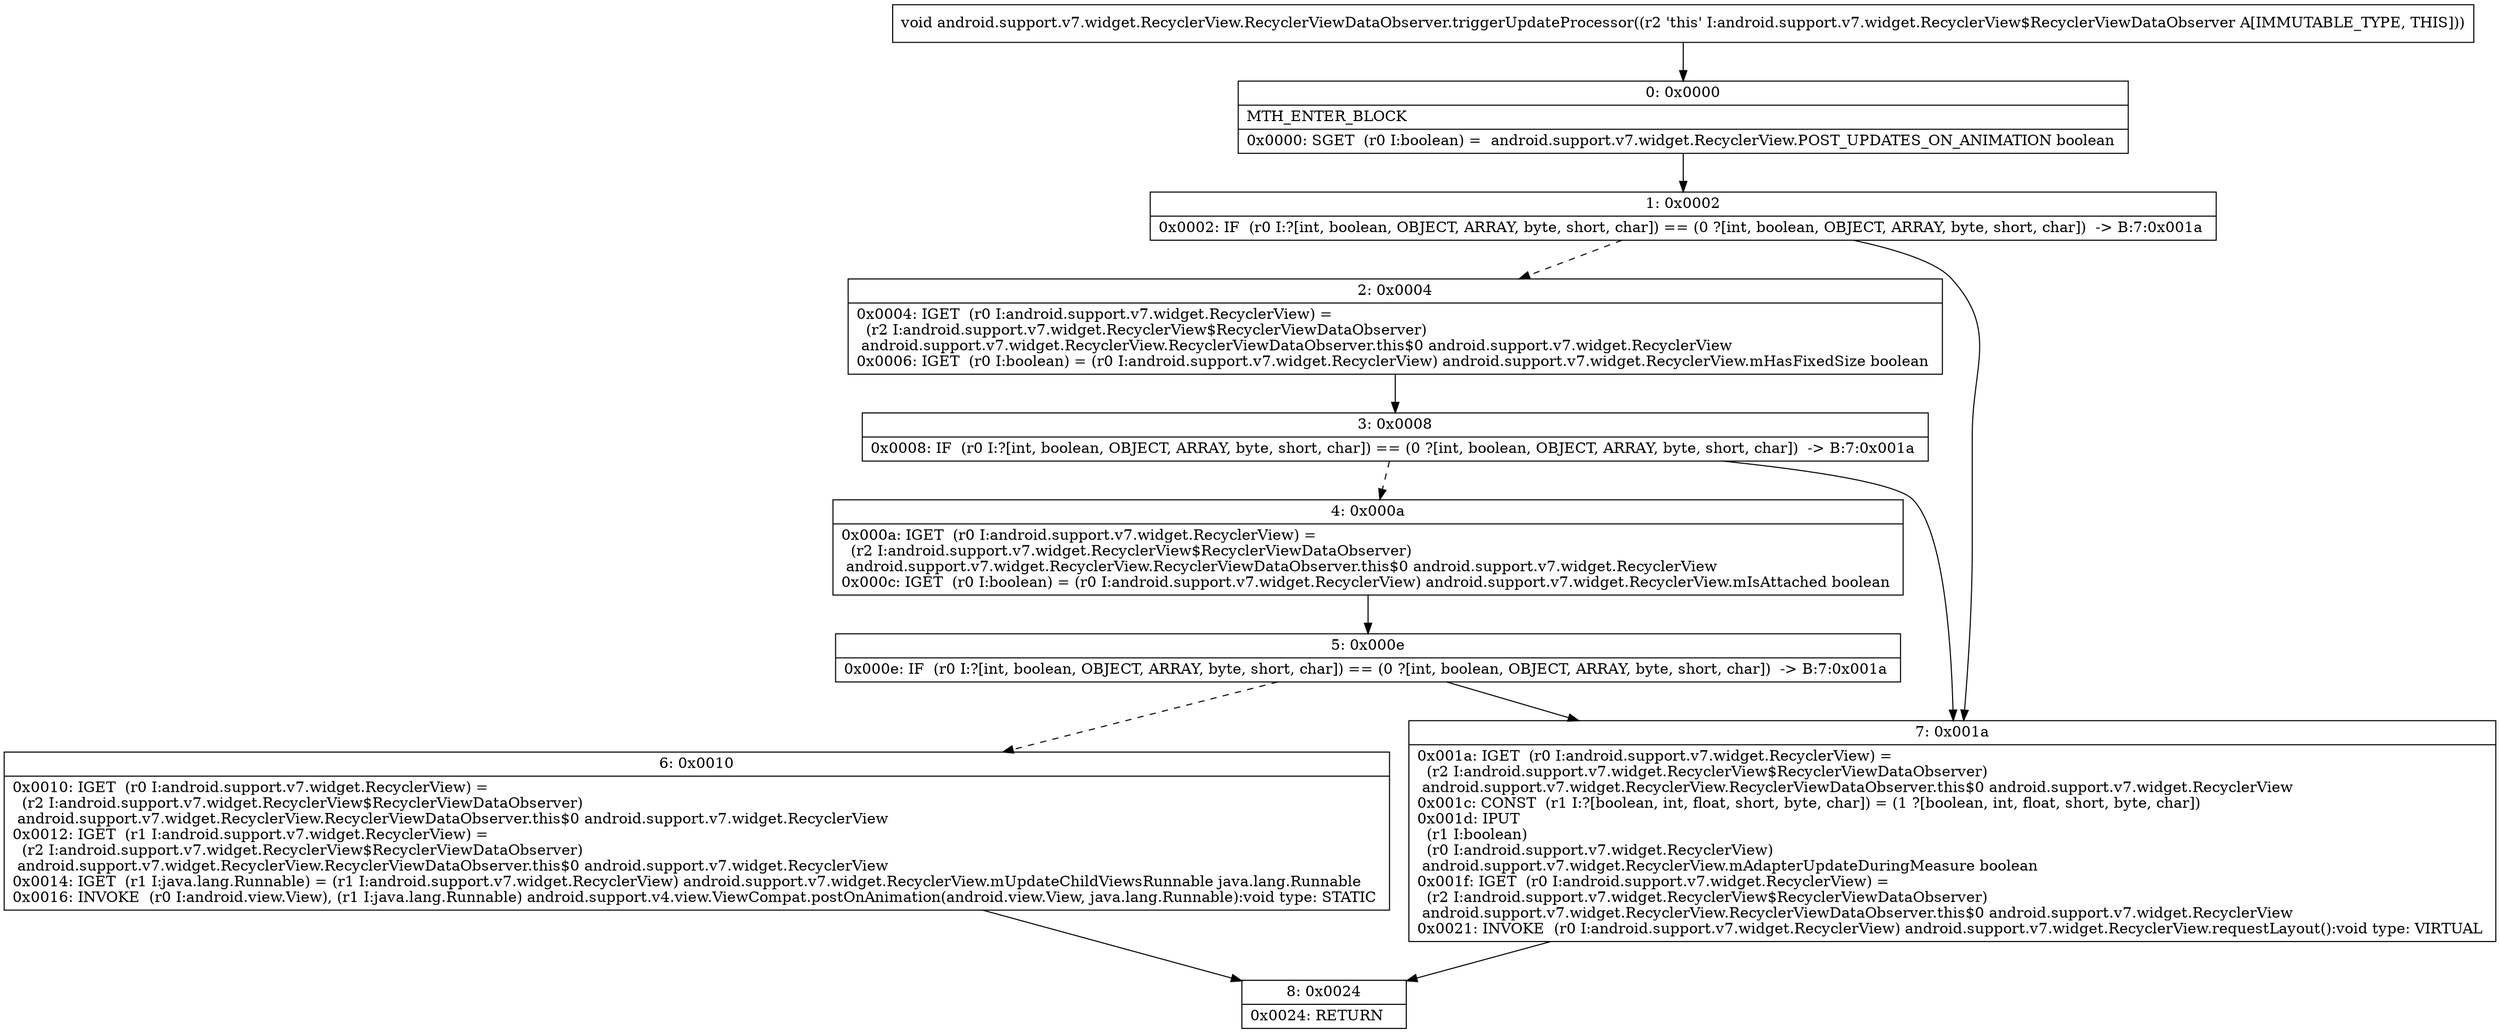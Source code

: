 digraph "CFG forandroid.support.v7.widget.RecyclerView.RecyclerViewDataObserver.triggerUpdateProcessor()V" {
Node_0 [shape=record,label="{0\:\ 0x0000|MTH_ENTER_BLOCK\l|0x0000: SGET  (r0 I:boolean) =  android.support.v7.widget.RecyclerView.POST_UPDATES_ON_ANIMATION boolean \l}"];
Node_1 [shape=record,label="{1\:\ 0x0002|0x0002: IF  (r0 I:?[int, boolean, OBJECT, ARRAY, byte, short, char]) == (0 ?[int, boolean, OBJECT, ARRAY, byte, short, char])  \-\> B:7:0x001a \l}"];
Node_2 [shape=record,label="{2\:\ 0x0004|0x0004: IGET  (r0 I:android.support.v7.widget.RecyclerView) = \l  (r2 I:android.support.v7.widget.RecyclerView$RecyclerViewDataObserver)\l android.support.v7.widget.RecyclerView.RecyclerViewDataObserver.this$0 android.support.v7.widget.RecyclerView \l0x0006: IGET  (r0 I:boolean) = (r0 I:android.support.v7.widget.RecyclerView) android.support.v7.widget.RecyclerView.mHasFixedSize boolean \l}"];
Node_3 [shape=record,label="{3\:\ 0x0008|0x0008: IF  (r0 I:?[int, boolean, OBJECT, ARRAY, byte, short, char]) == (0 ?[int, boolean, OBJECT, ARRAY, byte, short, char])  \-\> B:7:0x001a \l}"];
Node_4 [shape=record,label="{4\:\ 0x000a|0x000a: IGET  (r0 I:android.support.v7.widget.RecyclerView) = \l  (r2 I:android.support.v7.widget.RecyclerView$RecyclerViewDataObserver)\l android.support.v7.widget.RecyclerView.RecyclerViewDataObserver.this$0 android.support.v7.widget.RecyclerView \l0x000c: IGET  (r0 I:boolean) = (r0 I:android.support.v7.widget.RecyclerView) android.support.v7.widget.RecyclerView.mIsAttached boolean \l}"];
Node_5 [shape=record,label="{5\:\ 0x000e|0x000e: IF  (r0 I:?[int, boolean, OBJECT, ARRAY, byte, short, char]) == (0 ?[int, boolean, OBJECT, ARRAY, byte, short, char])  \-\> B:7:0x001a \l}"];
Node_6 [shape=record,label="{6\:\ 0x0010|0x0010: IGET  (r0 I:android.support.v7.widget.RecyclerView) = \l  (r2 I:android.support.v7.widget.RecyclerView$RecyclerViewDataObserver)\l android.support.v7.widget.RecyclerView.RecyclerViewDataObserver.this$0 android.support.v7.widget.RecyclerView \l0x0012: IGET  (r1 I:android.support.v7.widget.RecyclerView) = \l  (r2 I:android.support.v7.widget.RecyclerView$RecyclerViewDataObserver)\l android.support.v7.widget.RecyclerView.RecyclerViewDataObserver.this$0 android.support.v7.widget.RecyclerView \l0x0014: IGET  (r1 I:java.lang.Runnable) = (r1 I:android.support.v7.widget.RecyclerView) android.support.v7.widget.RecyclerView.mUpdateChildViewsRunnable java.lang.Runnable \l0x0016: INVOKE  (r0 I:android.view.View), (r1 I:java.lang.Runnable) android.support.v4.view.ViewCompat.postOnAnimation(android.view.View, java.lang.Runnable):void type: STATIC \l}"];
Node_7 [shape=record,label="{7\:\ 0x001a|0x001a: IGET  (r0 I:android.support.v7.widget.RecyclerView) = \l  (r2 I:android.support.v7.widget.RecyclerView$RecyclerViewDataObserver)\l android.support.v7.widget.RecyclerView.RecyclerViewDataObserver.this$0 android.support.v7.widget.RecyclerView \l0x001c: CONST  (r1 I:?[boolean, int, float, short, byte, char]) = (1 ?[boolean, int, float, short, byte, char]) \l0x001d: IPUT  \l  (r1 I:boolean)\l  (r0 I:android.support.v7.widget.RecyclerView)\l android.support.v7.widget.RecyclerView.mAdapterUpdateDuringMeasure boolean \l0x001f: IGET  (r0 I:android.support.v7.widget.RecyclerView) = \l  (r2 I:android.support.v7.widget.RecyclerView$RecyclerViewDataObserver)\l android.support.v7.widget.RecyclerView.RecyclerViewDataObserver.this$0 android.support.v7.widget.RecyclerView \l0x0021: INVOKE  (r0 I:android.support.v7.widget.RecyclerView) android.support.v7.widget.RecyclerView.requestLayout():void type: VIRTUAL \l}"];
Node_8 [shape=record,label="{8\:\ 0x0024|0x0024: RETURN   \l}"];
MethodNode[shape=record,label="{void android.support.v7.widget.RecyclerView.RecyclerViewDataObserver.triggerUpdateProcessor((r2 'this' I:android.support.v7.widget.RecyclerView$RecyclerViewDataObserver A[IMMUTABLE_TYPE, THIS])) }"];
MethodNode -> Node_0;
Node_0 -> Node_1;
Node_1 -> Node_2[style=dashed];
Node_1 -> Node_7;
Node_2 -> Node_3;
Node_3 -> Node_4[style=dashed];
Node_3 -> Node_7;
Node_4 -> Node_5;
Node_5 -> Node_6[style=dashed];
Node_5 -> Node_7;
Node_6 -> Node_8;
Node_7 -> Node_8;
}

